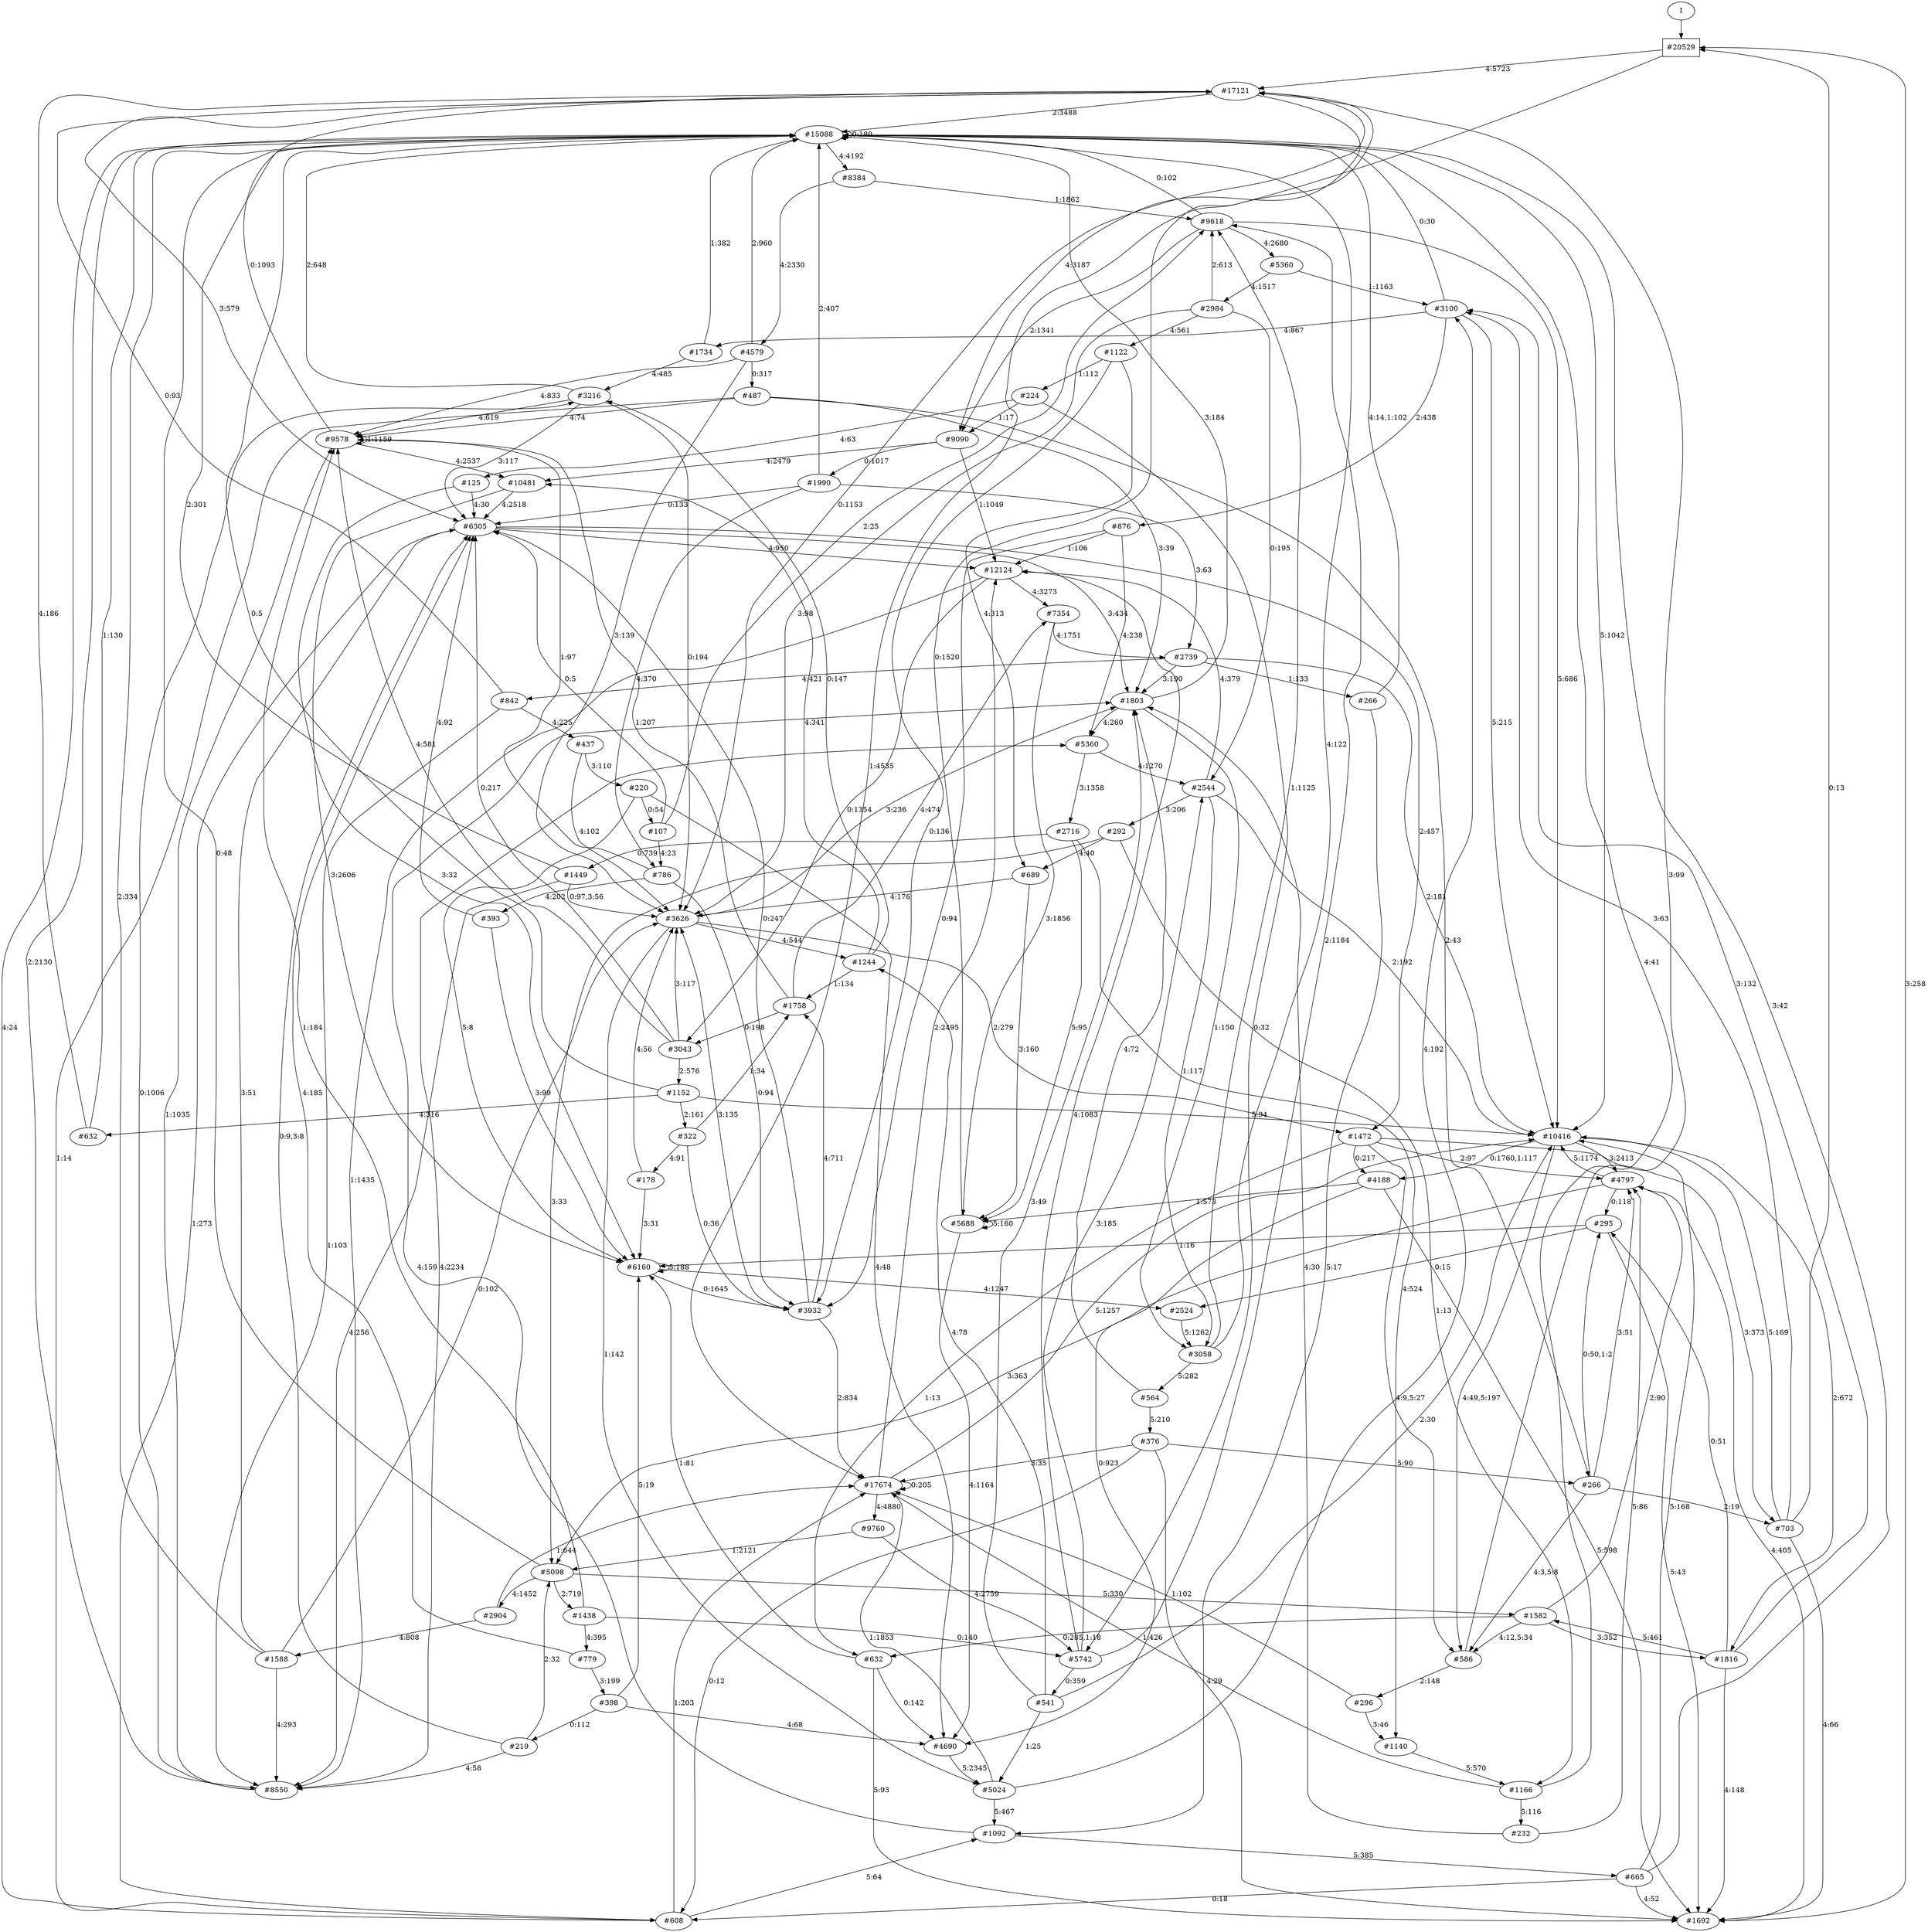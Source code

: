 // produced with flexfringe from git commitd1cf04ada0831d0605a3651971ef9a02091d8823
// dfasat/flexfringe -h=alergia -d=alergia_data -o=experiments/flexfringe_pautomac_study/flexfringe_data/exp6_n100_p0_1577777777777778dfa -n=100 -p=0.1577777777777778 /Users/nicholasrenninger/Google Drive/Grad School/specification learning/code/DPFA_DTS_product_experiment/dfasatInvestigations/experiments/flexfringe_pautomac_study/flexfringe_data/flexfringe_pautomac_study_train 
digraph DFA {
	0 [label="root" shape=box];
		I -> 0;
	0 [ label="#20529"  ];
		0 -> 1 [label="4:5723"  ];
		0 -> 11 [label="1:4535"  ];
	1 [ label="#17121"  ];
		1 -> 2 [label="2:3488"  ];
		1 -> 9 [label="4:3187"  ];
		1 -> 57 [label="3:579"  ];
		1 -> 157 [label="0:1153"  ];
	9 [ label="#9090"  ];
		9 -> 10 [label="4:2479"  ];
		9 -> 12 [label="1:1049"  ];
		9 -> 329 [label="0:1017"  ];
	10 [ label="#10481"  ];
		10 -> 57 [label="4:2518"  ];
		10 -> 109 [label="3:2606"  ];
	57 [ label="#6305"  ];
		57 -> 12 [label="4:950"  ];
		57 -> 499 [label="3:434"  ];
		57 -> 615 [label="1:273"  ];
		57 -> 1207 [label="2:457"  ];
	615 [ label="#608"  ];
		615 -> 2 [label="4:24"  ];
		615 -> 11 [label="1:203"  ];
		615 -> 251 [label="5:64"  ];
	499 [ label="#1803"  ];
		499 -> 2 [label="3:184"  ];
		499 -> 111 [label="1:150"  ];
		499 -> 426 [label="4:260"  ];
	109 [ label="#6160"  ];
		109 -> 109 [label="5:188"  ];
		109 -> 110 [label="4:1247"  ];
		109 -> 313 [label="0:1645"  ];
	110 [ label="#2524"  ];
		110 -> 111 [label="5:1262"  ];
	111 [ label="#3058"  ];
		111 -> 2 [label="4:122"  ];
		111 -> 27 [label="1:1125"  ];
		111 -> 4100 [label="5:282"  ];
	4100 [ label="#564"  ];
		4100 -> 499 [label="4:72"  ];
		4100 -> 4101 [label="5:210"  ];
	4101 [ label="#376"  ];
		4101 -> 11 [label="3:35"  ];
		4101 -> 615 [label="0:12"  ];
		4101 -> 761 [label="4:29"  ];
		4101 -> 4102 [label="5:90"  ];
	4102 [ label="#266"  ];
		4102 -> 153 [label="3:51"  ];
		4102 -> 1208 [label="2:19"  ];
		4102 -> 4103 [label="0:50,1:2"  ];
		4102 -> 5090 [label="4:3,5:8"  ];
	4103 [ label="#295"  ];
		4103 -> 109 [label="1:16"  ];
		4103 -> 110 [label="0:15"  ];
		4103 -> 761 [label="5:43"  ];
	313 [ label="#3932"  ];
		313 -> 11 [label="2:834"  ];
		313 -> 57 [label="0:247"  ];
		313 -> 157 [label="3:135"  ];
		313 -> 316 [label="4:711"  ];
	316 [ label="#1758"  ];
		316 -> 13 [label="4:474"  ];
		316 -> 368 [label="0:198"  ];
		316 -> 612 [label="1:207"  ];
	329 [ label="#1990"  ];
		329 -> 2 [label="2:407"  ];
		329 -> 14 [label="3:63"  ];
		329 -> 57 [label="0:133"  ];
		329 -> 1204 [label="4:370"  ];
	1204 [ label="#786"  ];
		1204 -> 313 [label="0:94"  ];
		1204 -> 612 [label="1:97"  ];
		1204 -> 1205 [label="4:202"  ];
	1205 [ label="#393"  ];
		1205 -> 57 [label="4:92"  ];
		1205 -> 109 [label="3:99"  ];
	2 [ label="#15088"  ];
		2 -> 2 [label="0:180"  ];
		2 -> 3 [label="4:4192"  ];
		2 -> 152 [label="5:1042"  ];
		2 -> 425 [label="2:2130"  ];
	3 [ label="#8384"  ];
		3 -> 4 [label="4:2330"  ];
		3 -> 27 [label="1:1862"  ];
	4 [ label="#4579"  ];
		4 -> 2 [label="2:960"  ];
		4 -> 157 [label="3:139"  ];
		4 -> 612 [label="4:833"  ];
		4 -> 769 [label="0:317"  ];
	769 [ label="#487"  ];
		769 -> 499 [label="3:39"  ];
		769 -> 612 [label="4:74"  ];
		769 -> 615 [label="1:14"  ];
		769 -> 4102 [label="2:43"  ];
	27 [ label="#9618"  ];
		27 -> 2 [label="0:102"  ];
		27 -> 9 [label="2:1341"  ];
		27 -> 28 [label="4:2680"  ];
		27 -> 152 [label="5:686"  ];
	28 [ label="#5360"  ];
		28 -> 29 [label="1:1163"  ];
		28 -> 133 [label="4:1517"  ];
	133 [ label="#2984"  ];
		133 -> 27 [label="2:613"  ];
		133 -> 157 [label="3:98"  ];
		133 -> 500 [label="0:195"  ];
		133 -> 2398 [label="4:561"  ];
	2398 [ label="#1122"  ];
		2398 -> 313 [label="0:136"  ];
		2398 -> 2399 [label="4:313"  ];
		2398 -> 5620 [label="1:112"  ];
	2399 [ label="#689"  ];
		2399 -> 86 [label="3:160"  ];
		2399 -> 157 [label="4:176"  ];
	5620 [ label="#224"  ];
		5620 -> 9 [label="1:17"  ];
		5620 -> 117 [label="0:32"  ];
		5620 -> 5621 [label="4:63"  ];
	5621 [ label="#125"  ];
		5621 -> 57 [label="4:30"  ];
		5621 -> 109 [label="3:32"  ];
	29 [ label="#3100"  ];
		29 -> 2 [label="0:30"  ];
		29 -> 30 [label="2:438"  ];
		29 -> 152 [label="5:215"  ];
		29 -> 662 [label="4:867"  ];
	662 [ label="#1734"  ];
		662 -> 2 [label="1:382"  ];
		662 -> 713 [label="4:485"  ];
	30 [ label="#876"  ];
		30 -> 12 [label="1:106"  ];
		30 -> 313 [label="0:94"  ];
		30 -> 426 [label="4:238"  ];
	425 [ label="#8550"  ];
		425 -> 426 [label="4:2234"  ];
		425 -> 612 [label="1:1035"  ];
		425 -> 713 [label="0:1006"  ];
	426 [ label="#5360"  ];
		426 -> 427 [label="3:1358"  ];
		426 -> 500 [label="4:1270"  ];
	500 [ label="#2544"  ];
		500 -> 12 [label="4:379"  ];
		500 -> 111 [label="1:117"  ];
		500 -> 152 [label="2:192"  ];
		500 -> 1609 [label="3:206"  ];
	1609 [ label="#292"  ];
		1609 -> 99 [label="3:33"  ];
		1609 -> 429 [label="1:13"  ];
		1609 -> 2399 [label="4:40"  ];
	427 [ label="#2716"  ];
		427 -> 3984 [label="0:739"  ];
		427 -> 86 [label="5:95"  ];
		427 -> 428 [label="4:524"  ];
	428 [ label="#1140"  ];
		428 -> 429 [label="5:570"  ];
	429 [ label="#1166"  ];
		429 -> 2 [label="4:41"  ];
		429 -> 11 [label="1:426"  ];
		429 -> 2660 [label="5:116"  ];
	2660 [ label="#232"  ];
		2660 -> 153 [label="5:86"  ];
		2660 -> 499 [label="4:30"  ];
	3984 [ label="#1449"  ];
		3984 -> 2 [label="2:301"  ];
		3984 -> 157 [label="0:97,3:56"  ];
		3984 -> 425 [label="4:256"  ];
	713 [ label="#3216"  ];
		713 -> 2 [label="2:648"  ];
		713 -> 57 [label="3:117"  ];
		713 -> 157 [label="0:194"  ];
		713 -> 612 [label="4:619"  ];
	612 [ label="#9578"  ];
		612 -> 1 [label="0:1093"  ];
		612 -> 10 [label="4:2537"  ];
		612 -> 612 [label="1:1159"  ];
	157 [ label="#3626"  ];
		157 -> 88 [label="1:142"  ];
		157 -> 158 [label="4:544"  ];
		157 -> 499 [label="3:236"  ];
		157 -> 1207 [label="2:279"  ];
	158 [ label="#1244"  ];
		158 -> 10 [label="4:341"  ];
		158 -> 316 [label="1:134"  ];
		158 -> 713 [label="0:147"  ];
	1207 [ label="#1472"  ];
		1207 -> 153 [label="2:97"  ];
		1207 -> 180 [label="0:217"  ];
		1207 -> 1208 [label="3:373"  ];
		1207 -> 2309 [label="1:13"  ];
		1207 -> 5090 [label="4:9,5:27"  ];
	1208 [ label="#703"  ];
		1208 -> 0 [label="0:13"  ];
		1208 -> 29 [label="3:63"  ];
		1208 -> 152 [label="5:169"  ];
		1208 -> 761 [label="4:66"  ];
	11 [ label="#17674"  ];
		11 -> 11 [label="0:205"  ];
		11 -> 12 [label="2:2495"  ];
		11 -> 98 [label="4:4880"  ];
		11 -> 152 [label="5:1257"  ];
	98 [ label="#9760"  ];
		98 -> 99 [label="1:2121"  ];
		98 -> 117 [label="4:2759"  ];
	117 [ label="#5742"  ];
		117 -> 12 [label="4:1083"  ];
		117 -> 27 [label="2:1184"  ];
		117 -> 500 [label="3:185"  ];
		117 -> 749 [label="0:359"  ];
	749 [ label="#541"  ];
		749 -> 88 [label="1:25"  ];
		749 -> 152 [label="2:30"  ];
		749 -> 158 [label="4:78"  ];
		749 -> 499 [label="3:49"  ];
	99 [ label="#5098"  ];
		99 -> 2 [label="0:48"  ];
		99 -> 192 [label="4:1452"  ];
		99 -> 374 [label="2:719"  ];
		99 -> 2308 [label="5:330"  ];
	192 [ label="#2904"  ];
		192 -> 11 [label="1:644"  ];
		192 -> 193 [label="4:808"  ];
	193 [ label="#1588"  ];
		193 -> 2 [label="2:334"  ];
		193 -> 57 [label="3:51"  ];
		193 -> 157 [label="0:102"  ];
		193 -> 425 [label="4:293"  ];
	374 [ label="#1438"  ];
		374 -> 117 [label="0:140"  ];
		374 -> 519 [label="4:395"  ];
		374 -> 612 [label="1:184"  ];
	519 [ label="#779"  ];
		519 -> 57 [label="4:185"  ];
		519 -> 1119 [label="3:199"  ];
	1119 [ label="#398"  ];
		1119 -> 87 [label="4:68"  ];
		1119 -> 109 [label="5:19"  ];
		1119 -> 2374 [label="0:112"  ];
	2374 [ label="#219"  ];
		2374 -> 57 [label="0:9,3:8"  ];
		2374 -> 99 [label="2:32"  ];
		2374 -> 425 [label="4:58"  ];
	12 [ label="#12124"  ];
		12 -> 13 [label="4:3273"  ];
		12 -> 368 [label="0:1354"  ];
		12 -> 425 [label="1:1435"  ];
	13 [ label="#7354"  ];
		13 -> 14 [label="4:1751"  ];
		13 -> 86 [label="3:1856"  ];
	14 [ label="#2739"  ];
		14 -> 15 [label="1:133"  ];
		14 -> 3037 [label="4:421"  ];
		14 -> 152 [label="2:181"  ];
		14 -> 499 [label="3:190"  ];
	3037 [ label="#842"  ];
		3037 -> 1 [label="0:93"  ];
		3037 -> 3038 [label="4:225"  ];
		3037 -> 425 [label="1:103"  ];
	3038 [ label="#437"  ];
		3038 -> 3039 [label="3:110"  ];
		3038 -> 157 [label="4:102"  ];
	3039 [ label="#220"  ];
		3039 -> 3040 [label="0:54"  ];
		3039 -> 87 [label="4:48"  ];
		3039 -> 109 [label="5:8"  ];
	3040 [ label="#107"  ];
		3040 -> 57 [label="0:5"  ];
		3040 -> 27 [label="2:25"  ];
		3040 -> 1204 [label="4:23"  ];
	15 [ label="#266"  ];
		15 -> 2 [label="4:14,1:102"  ];
		15 -> 251 [label="5:17"  ];
	86 [ label="#5688"  ];
		86 -> 1 [label="0:1520"  ];
		86 -> 86 [label="5:160"  ];
		86 -> 87 [label="4:1164"  ];
	87 [ label="#4690"  ];
		87 -> 88 [label="5:2345"  ];
	88 [ label="#5024"  ];
		88 -> 11 [label="1:1853"  ];
		88 -> 29 [label="4:192"  ];
		88 -> 251 [label="5:467"  ];
	251 [ label="#1092"  ];
		251 -> 499 [label="4:159"  ];
		251 -> 2382 [label="5:385"  ];
	2382 [ label="#665"  ];
		2382 -> 2 [label="3:42"  ];
		2382 -> 152 [label="5:168"  ];
		2382 -> 615 [label="0:18"  ];
		2382 -> 761 [label="4:52"  ];
	368 [ label="#3043"  ];
		368 -> 57 [label="0:217"  ];
		368 -> 157 [label="3:117"  ];
		368 -> 369 [label="2:576"  ];
		368 -> 612 [label="4:581"  ];
	369 [ label="#1152"  ];
		369 -> 2 [label="0:5"  ];
		369 -> 152 [label="5:94"  ];
		369 -> 370 [label="2:161"  ];
		369 -> 2236 [label="4:316"  ];
	2236 [ label="#632"  ];
		2236 -> 1 [label="4:186"  ];
		2236 -> 2 [label="1:130"  ];
	370 [ label="#322"  ];
		370 -> 3212 [label="4:91"  ];
		370 -> 313 [label="0:36"  ];
		370 -> 316 [label="1:34"  ];
	3212 [ label="#178"  ];
		3212 -> 109 [label="3:31"  ];
		3212 -> 157 [label="4:56"  ];
	152 [ label="#10416"  ];
		152 -> 153 [label="3:2413"  ];
		152 -> 180 [label="0:1760,1:117"  ];
		152 -> 567 [label="2:672"  ];
		152 -> 5090 [label="4:49,5:197"  ];
	567 [ label="#1816"  ];
		567 -> 29 [label="3:132"  ];
		567 -> 761 [label="4:148"  ];
		567 -> 2308 [label="5:461"  ];
		567 -> 4103 [label="0:51"  ];
	2308 [ label="#1582"  ];
		2308 -> 153 [label="2:90"  ];
		2308 -> 567 [label="3:352"  ];
		2308 -> 2309 [label="0:285,1:18"  ];
		2308 -> 5090 [label="4:12,5:34"  ];
	2309 [ label="#632"  ];
		2309 -> 87 [label="0:142"  ];
		2309 -> 109 [label="1:81"  ];
		2309 -> 761 [label="5:93"  ];
	180 [ label="#4188"  ];
		180 -> 86 [label="1:573"  ];
		180 -> 87 [label="0:923"  ];
		180 -> 761 [label="5:598"  ];
	5090 [ label="#586"  ];
		5090 -> 1 [label="3:99"  ];
		5090 -> 5091 [label="2:148"  ];
	5091 [ label="#296"  ];
		5091 -> 11 [label="1:102"  ];
		5091 -> 428 [label="3:46"  ];
	153 [ label="#4797"  ];
		153 -> 99 [label="3:363"  ];
		153 -> 152 [label="5:1174"  ];
		153 -> 761 [label="4:405"  ];
		153 -> 4103 [label="0:118"  ];
	761 [ label="#1692"  ];
		761 -> 0 [label="3:258"  ];
}
